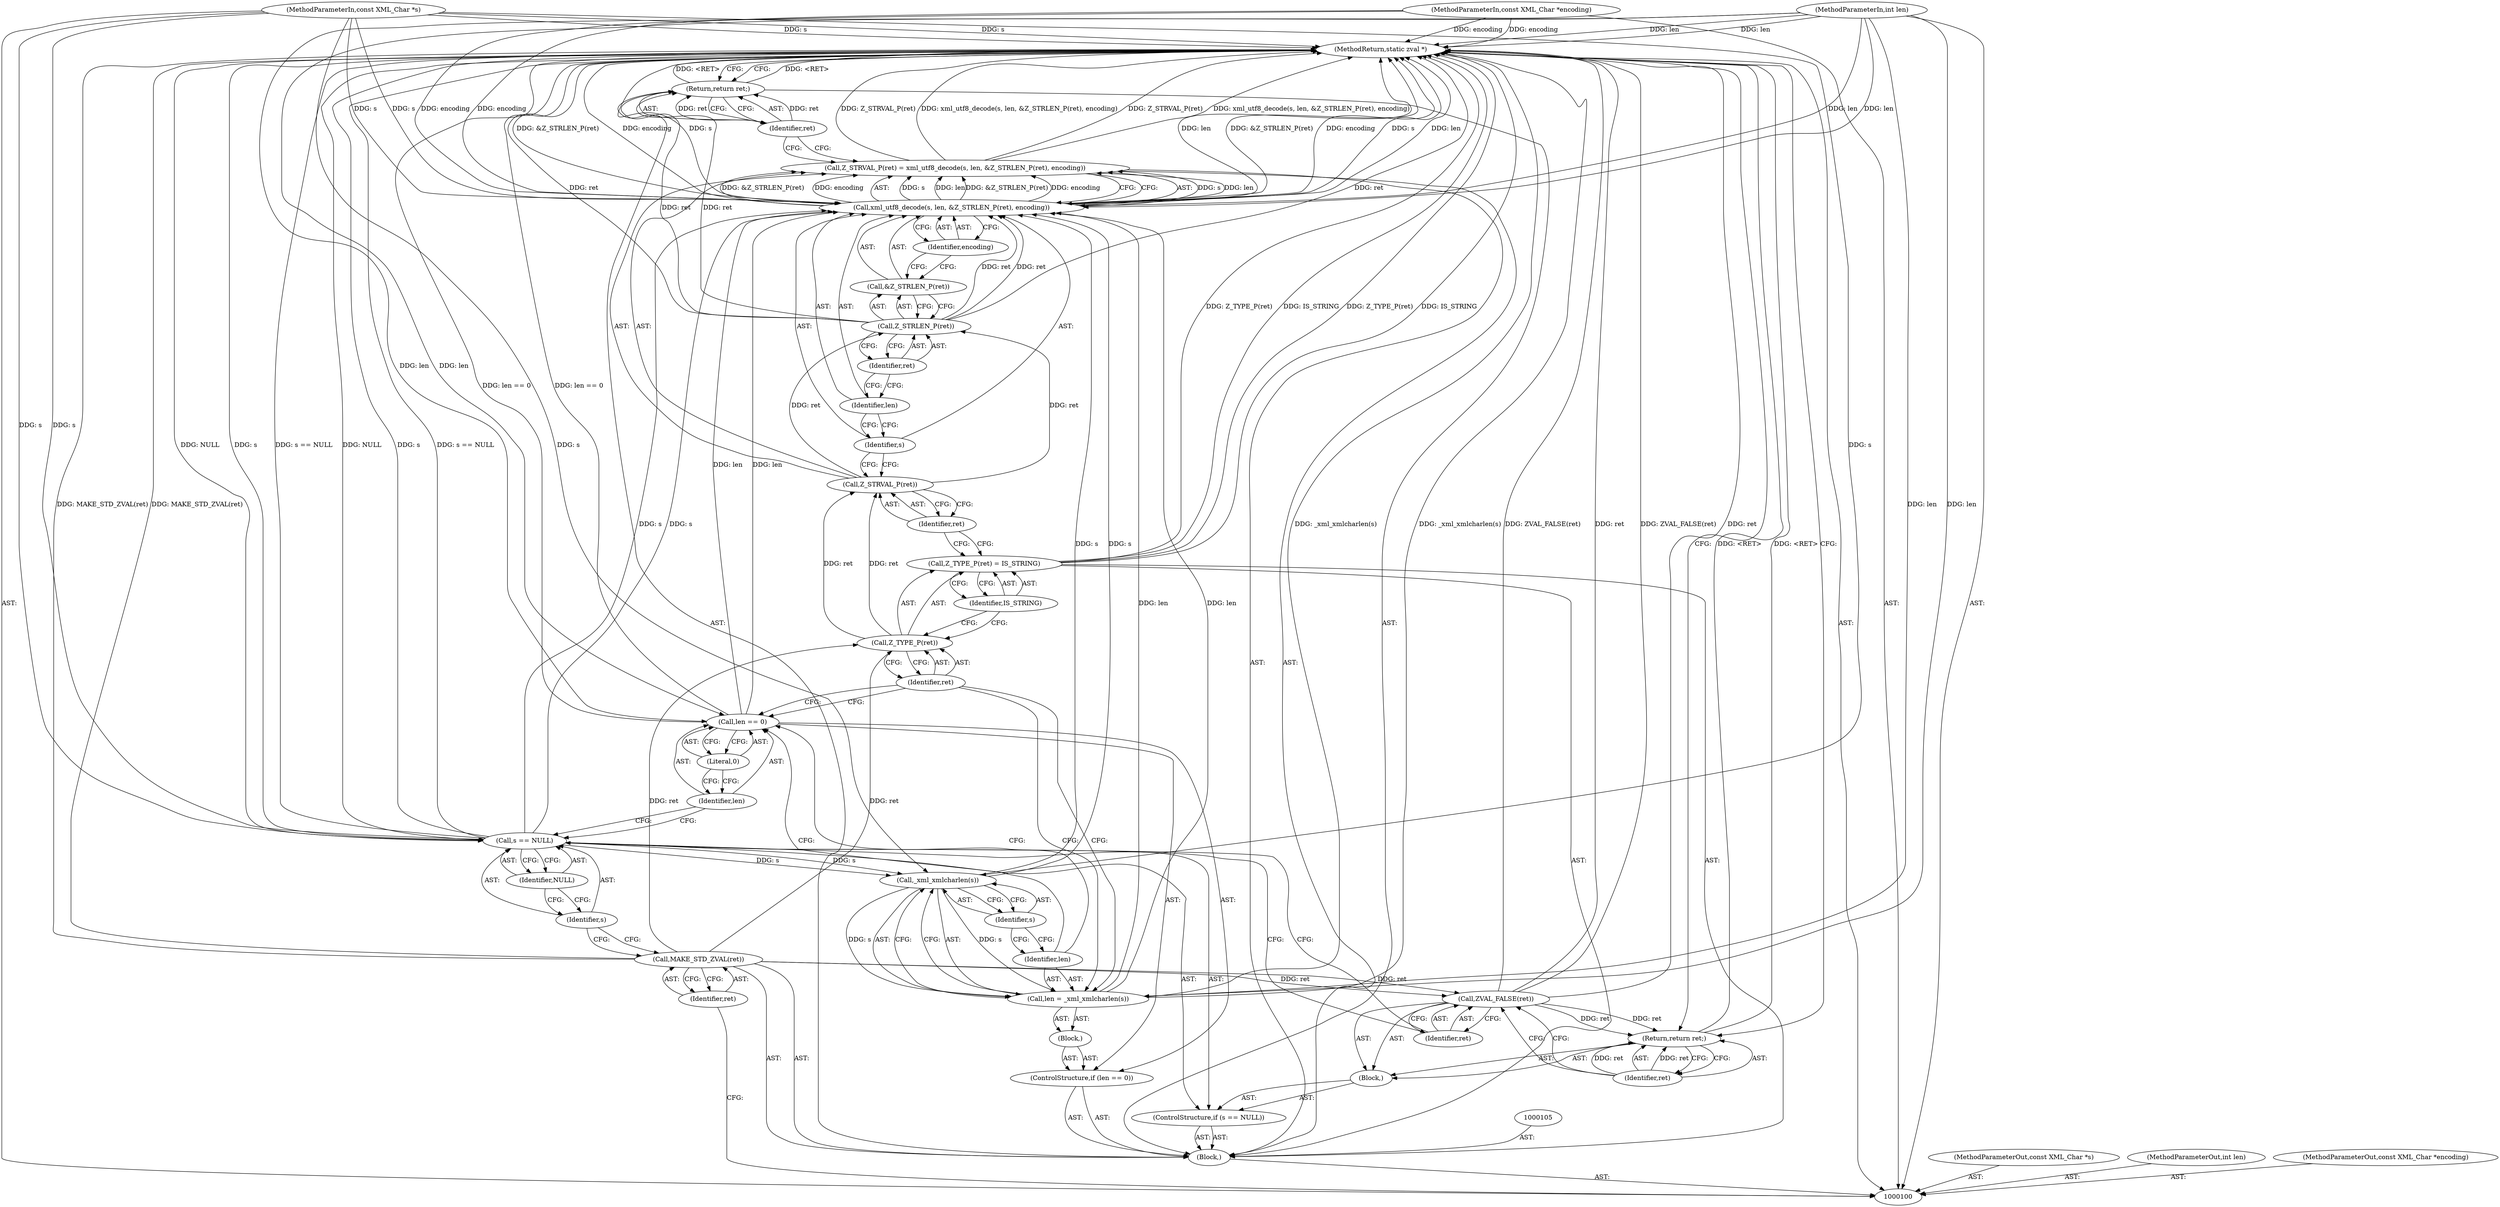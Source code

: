 digraph "0_php_dccda88f27a084bcbbb30198ace12b4e7ae961cc_8" {
"1000142" [label="(MethodReturn,static zval *)"];
"1000101" [label="(MethodParameterIn,const XML_Char *s)"];
"1000195" [label="(MethodParameterOut,const XML_Char *s)"];
"1000102" [label="(MethodParameterIn,int len)"];
"1000196" [label="(MethodParameterOut,int len)"];
"1000103" [label="(MethodParameterIn,const XML_Char *encoding)"];
"1000197" [label="(MethodParameterOut,const XML_Char *encoding)"];
"1000117" [label="(ControlStructure,if (len == 0))"];
"1000120" [label="(Literal,0)"];
"1000121" [label="(Block,)"];
"1000118" [label="(Call,len == 0)"];
"1000119" [label="(Identifier,len)"];
"1000122" [label="(Call,len = _xml_xmlcharlen(s))"];
"1000123" [label="(Identifier,len)"];
"1000125" [label="(Identifier,s)"];
"1000124" [label="(Call,_xml_xmlcharlen(s))"];
"1000126" [label="(Call,Z_TYPE_P(ret) = IS_STRING)"];
"1000127" [label="(Call,Z_TYPE_P(ret))"];
"1000128" [label="(Identifier,ret)"];
"1000129" [label="(Identifier,IS_STRING)"];
"1000130" [label="(Call,Z_STRVAL_P(ret) = xml_utf8_decode(s, len, &Z_STRLEN_P(ret), encoding))"];
"1000131" [label="(Call,Z_STRVAL_P(ret))"];
"1000132" [label="(Identifier,ret)"];
"1000133" [label="(Call,xml_utf8_decode(s, len, &Z_STRLEN_P(ret), encoding))"];
"1000134" [label="(Identifier,s)"];
"1000135" [label="(Identifier,len)"];
"1000136" [label="(Call,&Z_STRLEN_P(ret))"];
"1000137" [label="(Call,Z_STRLEN_P(ret))"];
"1000138" [label="(Identifier,ret)"];
"1000139" [label="(Identifier,encoding)"];
"1000140" [label="(Return,return ret;)"];
"1000141" [label="(Identifier,ret)"];
"1000104" [label="(Block,)"];
"1000107" [label="(Identifier,ret)"];
"1000106" [label="(Call,MAKE_STD_ZVAL(ret))"];
"1000109" [label="(Call,s == NULL)"];
"1000110" [label="(Identifier,s)"];
"1000111" [label="(Identifier,NULL)"];
"1000112" [label="(Block,)"];
"1000108" [label="(ControlStructure,if (s == NULL))"];
"1000113" [label="(Call,ZVAL_FALSE(ret))"];
"1000114" [label="(Identifier,ret)"];
"1000115" [label="(Return,return ret;)"];
"1000116" [label="(Identifier,ret)"];
"1000142" -> "1000100"  [label="AST: "];
"1000142" -> "1000115"  [label="CFG: "];
"1000142" -> "1000140"  [label="CFG: "];
"1000113" -> "1000142"  [label="DDG: ret"];
"1000113" -> "1000142"  [label="DDG: ZVAL_FALSE(ret)"];
"1000133" -> "1000142"  [label="DDG: encoding"];
"1000133" -> "1000142"  [label="DDG: s"];
"1000133" -> "1000142"  [label="DDG: len"];
"1000133" -> "1000142"  [label="DDG: &Z_STRLEN_P(ret)"];
"1000126" -> "1000142"  [label="DDG: Z_TYPE_P(ret)"];
"1000126" -> "1000142"  [label="DDG: IS_STRING"];
"1000118" -> "1000142"  [label="DDG: len == 0"];
"1000137" -> "1000142"  [label="DDG: ret"];
"1000109" -> "1000142"  [label="DDG: NULL"];
"1000109" -> "1000142"  [label="DDG: s"];
"1000109" -> "1000142"  [label="DDG: s == NULL"];
"1000103" -> "1000142"  [label="DDG: encoding"];
"1000130" -> "1000142"  [label="DDG: xml_utf8_decode(s, len, &Z_STRLEN_P(ret), encoding)"];
"1000130" -> "1000142"  [label="DDG: Z_STRVAL_P(ret)"];
"1000102" -> "1000142"  [label="DDG: len"];
"1000101" -> "1000142"  [label="DDG: s"];
"1000106" -> "1000142"  [label="DDG: MAKE_STD_ZVAL(ret)"];
"1000122" -> "1000142"  [label="DDG: _xml_xmlcharlen(s)"];
"1000140" -> "1000142"  [label="DDG: <RET>"];
"1000115" -> "1000142"  [label="DDG: <RET>"];
"1000101" -> "1000100"  [label="AST: "];
"1000101" -> "1000142"  [label="DDG: s"];
"1000101" -> "1000109"  [label="DDG: s"];
"1000101" -> "1000124"  [label="DDG: s"];
"1000101" -> "1000133"  [label="DDG: s"];
"1000195" -> "1000100"  [label="AST: "];
"1000102" -> "1000100"  [label="AST: "];
"1000102" -> "1000142"  [label="DDG: len"];
"1000102" -> "1000118"  [label="DDG: len"];
"1000102" -> "1000122"  [label="DDG: len"];
"1000102" -> "1000133"  [label="DDG: len"];
"1000196" -> "1000100"  [label="AST: "];
"1000103" -> "1000100"  [label="AST: "];
"1000103" -> "1000142"  [label="DDG: encoding"];
"1000103" -> "1000133"  [label="DDG: encoding"];
"1000197" -> "1000100"  [label="AST: "];
"1000117" -> "1000104"  [label="AST: "];
"1000118" -> "1000117"  [label="AST: "];
"1000121" -> "1000117"  [label="AST: "];
"1000120" -> "1000118"  [label="AST: "];
"1000120" -> "1000119"  [label="CFG: "];
"1000118" -> "1000120"  [label="CFG: "];
"1000121" -> "1000117"  [label="AST: "];
"1000122" -> "1000121"  [label="AST: "];
"1000118" -> "1000117"  [label="AST: "];
"1000118" -> "1000120"  [label="CFG: "];
"1000119" -> "1000118"  [label="AST: "];
"1000120" -> "1000118"  [label="AST: "];
"1000123" -> "1000118"  [label="CFG: "];
"1000128" -> "1000118"  [label="CFG: "];
"1000118" -> "1000142"  [label="DDG: len == 0"];
"1000102" -> "1000118"  [label="DDG: len"];
"1000118" -> "1000133"  [label="DDG: len"];
"1000119" -> "1000118"  [label="AST: "];
"1000119" -> "1000109"  [label="CFG: "];
"1000120" -> "1000119"  [label="CFG: "];
"1000122" -> "1000121"  [label="AST: "];
"1000122" -> "1000124"  [label="CFG: "];
"1000123" -> "1000122"  [label="AST: "];
"1000124" -> "1000122"  [label="AST: "];
"1000128" -> "1000122"  [label="CFG: "];
"1000122" -> "1000142"  [label="DDG: _xml_xmlcharlen(s)"];
"1000124" -> "1000122"  [label="DDG: s"];
"1000102" -> "1000122"  [label="DDG: len"];
"1000122" -> "1000133"  [label="DDG: len"];
"1000123" -> "1000122"  [label="AST: "];
"1000123" -> "1000118"  [label="CFG: "];
"1000125" -> "1000123"  [label="CFG: "];
"1000125" -> "1000124"  [label="AST: "];
"1000125" -> "1000123"  [label="CFG: "];
"1000124" -> "1000125"  [label="CFG: "];
"1000124" -> "1000122"  [label="AST: "];
"1000124" -> "1000125"  [label="CFG: "];
"1000125" -> "1000124"  [label="AST: "];
"1000122" -> "1000124"  [label="CFG: "];
"1000124" -> "1000122"  [label="DDG: s"];
"1000109" -> "1000124"  [label="DDG: s"];
"1000101" -> "1000124"  [label="DDG: s"];
"1000124" -> "1000133"  [label="DDG: s"];
"1000126" -> "1000104"  [label="AST: "];
"1000126" -> "1000129"  [label="CFG: "];
"1000127" -> "1000126"  [label="AST: "];
"1000129" -> "1000126"  [label="AST: "];
"1000132" -> "1000126"  [label="CFG: "];
"1000126" -> "1000142"  [label="DDG: Z_TYPE_P(ret)"];
"1000126" -> "1000142"  [label="DDG: IS_STRING"];
"1000127" -> "1000126"  [label="AST: "];
"1000127" -> "1000128"  [label="CFG: "];
"1000128" -> "1000127"  [label="AST: "];
"1000129" -> "1000127"  [label="CFG: "];
"1000106" -> "1000127"  [label="DDG: ret"];
"1000127" -> "1000131"  [label="DDG: ret"];
"1000128" -> "1000127"  [label="AST: "];
"1000128" -> "1000122"  [label="CFG: "];
"1000128" -> "1000118"  [label="CFG: "];
"1000127" -> "1000128"  [label="CFG: "];
"1000129" -> "1000126"  [label="AST: "];
"1000129" -> "1000127"  [label="CFG: "];
"1000126" -> "1000129"  [label="CFG: "];
"1000130" -> "1000104"  [label="AST: "];
"1000130" -> "1000133"  [label="CFG: "];
"1000131" -> "1000130"  [label="AST: "];
"1000133" -> "1000130"  [label="AST: "];
"1000141" -> "1000130"  [label="CFG: "];
"1000130" -> "1000142"  [label="DDG: xml_utf8_decode(s, len, &Z_STRLEN_P(ret), encoding)"];
"1000130" -> "1000142"  [label="DDG: Z_STRVAL_P(ret)"];
"1000133" -> "1000130"  [label="DDG: s"];
"1000133" -> "1000130"  [label="DDG: len"];
"1000133" -> "1000130"  [label="DDG: &Z_STRLEN_P(ret)"];
"1000133" -> "1000130"  [label="DDG: encoding"];
"1000131" -> "1000130"  [label="AST: "];
"1000131" -> "1000132"  [label="CFG: "];
"1000132" -> "1000131"  [label="AST: "];
"1000134" -> "1000131"  [label="CFG: "];
"1000127" -> "1000131"  [label="DDG: ret"];
"1000131" -> "1000137"  [label="DDG: ret"];
"1000132" -> "1000131"  [label="AST: "];
"1000132" -> "1000126"  [label="CFG: "];
"1000131" -> "1000132"  [label="CFG: "];
"1000133" -> "1000130"  [label="AST: "];
"1000133" -> "1000139"  [label="CFG: "];
"1000134" -> "1000133"  [label="AST: "];
"1000135" -> "1000133"  [label="AST: "];
"1000136" -> "1000133"  [label="AST: "];
"1000139" -> "1000133"  [label="AST: "];
"1000130" -> "1000133"  [label="CFG: "];
"1000133" -> "1000142"  [label="DDG: encoding"];
"1000133" -> "1000142"  [label="DDG: s"];
"1000133" -> "1000142"  [label="DDG: len"];
"1000133" -> "1000142"  [label="DDG: &Z_STRLEN_P(ret)"];
"1000133" -> "1000130"  [label="DDG: s"];
"1000133" -> "1000130"  [label="DDG: len"];
"1000133" -> "1000130"  [label="DDG: &Z_STRLEN_P(ret)"];
"1000133" -> "1000130"  [label="DDG: encoding"];
"1000124" -> "1000133"  [label="DDG: s"];
"1000109" -> "1000133"  [label="DDG: s"];
"1000101" -> "1000133"  [label="DDG: s"];
"1000122" -> "1000133"  [label="DDG: len"];
"1000118" -> "1000133"  [label="DDG: len"];
"1000102" -> "1000133"  [label="DDG: len"];
"1000137" -> "1000133"  [label="DDG: ret"];
"1000103" -> "1000133"  [label="DDG: encoding"];
"1000134" -> "1000133"  [label="AST: "];
"1000134" -> "1000131"  [label="CFG: "];
"1000135" -> "1000134"  [label="CFG: "];
"1000135" -> "1000133"  [label="AST: "];
"1000135" -> "1000134"  [label="CFG: "];
"1000138" -> "1000135"  [label="CFG: "];
"1000136" -> "1000133"  [label="AST: "];
"1000136" -> "1000137"  [label="CFG: "];
"1000137" -> "1000136"  [label="AST: "];
"1000139" -> "1000136"  [label="CFG: "];
"1000137" -> "1000136"  [label="AST: "];
"1000137" -> "1000138"  [label="CFG: "];
"1000138" -> "1000137"  [label="AST: "];
"1000136" -> "1000137"  [label="CFG: "];
"1000137" -> "1000142"  [label="DDG: ret"];
"1000137" -> "1000133"  [label="DDG: ret"];
"1000131" -> "1000137"  [label="DDG: ret"];
"1000137" -> "1000140"  [label="DDG: ret"];
"1000138" -> "1000137"  [label="AST: "];
"1000138" -> "1000135"  [label="CFG: "];
"1000137" -> "1000138"  [label="CFG: "];
"1000139" -> "1000133"  [label="AST: "];
"1000139" -> "1000136"  [label="CFG: "];
"1000133" -> "1000139"  [label="CFG: "];
"1000140" -> "1000104"  [label="AST: "];
"1000140" -> "1000141"  [label="CFG: "];
"1000141" -> "1000140"  [label="AST: "];
"1000142" -> "1000140"  [label="CFG: "];
"1000140" -> "1000142"  [label="DDG: <RET>"];
"1000141" -> "1000140"  [label="DDG: ret"];
"1000137" -> "1000140"  [label="DDG: ret"];
"1000141" -> "1000140"  [label="AST: "];
"1000141" -> "1000130"  [label="CFG: "];
"1000140" -> "1000141"  [label="CFG: "];
"1000141" -> "1000140"  [label="DDG: ret"];
"1000104" -> "1000100"  [label="AST: "];
"1000105" -> "1000104"  [label="AST: "];
"1000106" -> "1000104"  [label="AST: "];
"1000108" -> "1000104"  [label="AST: "];
"1000117" -> "1000104"  [label="AST: "];
"1000126" -> "1000104"  [label="AST: "];
"1000130" -> "1000104"  [label="AST: "];
"1000140" -> "1000104"  [label="AST: "];
"1000107" -> "1000106"  [label="AST: "];
"1000107" -> "1000100"  [label="CFG: "];
"1000106" -> "1000107"  [label="CFG: "];
"1000106" -> "1000104"  [label="AST: "];
"1000106" -> "1000107"  [label="CFG: "];
"1000107" -> "1000106"  [label="AST: "];
"1000110" -> "1000106"  [label="CFG: "];
"1000106" -> "1000142"  [label="DDG: MAKE_STD_ZVAL(ret)"];
"1000106" -> "1000113"  [label="DDG: ret"];
"1000106" -> "1000127"  [label="DDG: ret"];
"1000109" -> "1000108"  [label="AST: "];
"1000109" -> "1000111"  [label="CFG: "];
"1000110" -> "1000109"  [label="AST: "];
"1000111" -> "1000109"  [label="AST: "];
"1000114" -> "1000109"  [label="CFG: "];
"1000119" -> "1000109"  [label="CFG: "];
"1000109" -> "1000142"  [label="DDG: NULL"];
"1000109" -> "1000142"  [label="DDG: s"];
"1000109" -> "1000142"  [label="DDG: s == NULL"];
"1000101" -> "1000109"  [label="DDG: s"];
"1000109" -> "1000124"  [label="DDG: s"];
"1000109" -> "1000133"  [label="DDG: s"];
"1000110" -> "1000109"  [label="AST: "];
"1000110" -> "1000106"  [label="CFG: "];
"1000111" -> "1000110"  [label="CFG: "];
"1000111" -> "1000109"  [label="AST: "];
"1000111" -> "1000110"  [label="CFG: "];
"1000109" -> "1000111"  [label="CFG: "];
"1000112" -> "1000108"  [label="AST: "];
"1000113" -> "1000112"  [label="AST: "];
"1000115" -> "1000112"  [label="AST: "];
"1000108" -> "1000104"  [label="AST: "];
"1000109" -> "1000108"  [label="AST: "];
"1000112" -> "1000108"  [label="AST: "];
"1000113" -> "1000112"  [label="AST: "];
"1000113" -> "1000114"  [label="CFG: "];
"1000114" -> "1000113"  [label="AST: "];
"1000116" -> "1000113"  [label="CFG: "];
"1000113" -> "1000142"  [label="DDG: ret"];
"1000113" -> "1000142"  [label="DDG: ZVAL_FALSE(ret)"];
"1000106" -> "1000113"  [label="DDG: ret"];
"1000113" -> "1000115"  [label="DDG: ret"];
"1000114" -> "1000113"  [label="AST: "];
"1000114" -> "1000109"  [label="CFG: "];
"1000113" -> "1000114"  [label="CFG: "];
"1000115" -> "1000112"  [label="AST: "];
"1000115" -> "1000116"  [label="CFG: "];
"1000116" -> "1000115"  [label="AST: "];
"1000142" -> "1000115"  [label="CFG: "];
"1000115" -> "1000142"  [label="DDG: <RET>"];
"1000116" -> "1000115"  [label="DDG: ret"];
"1000113" -> "1000115"  [label="DDG: ret"];
"1000116" -> "1000115"  [label="AST: "];
"1000116" -> "1000113"  [label="CFG: "];
"1000115" -> "1000116"  [label="CFG: "];
"1000116" -> "1000115"  [label="DDG: ret"];
}
